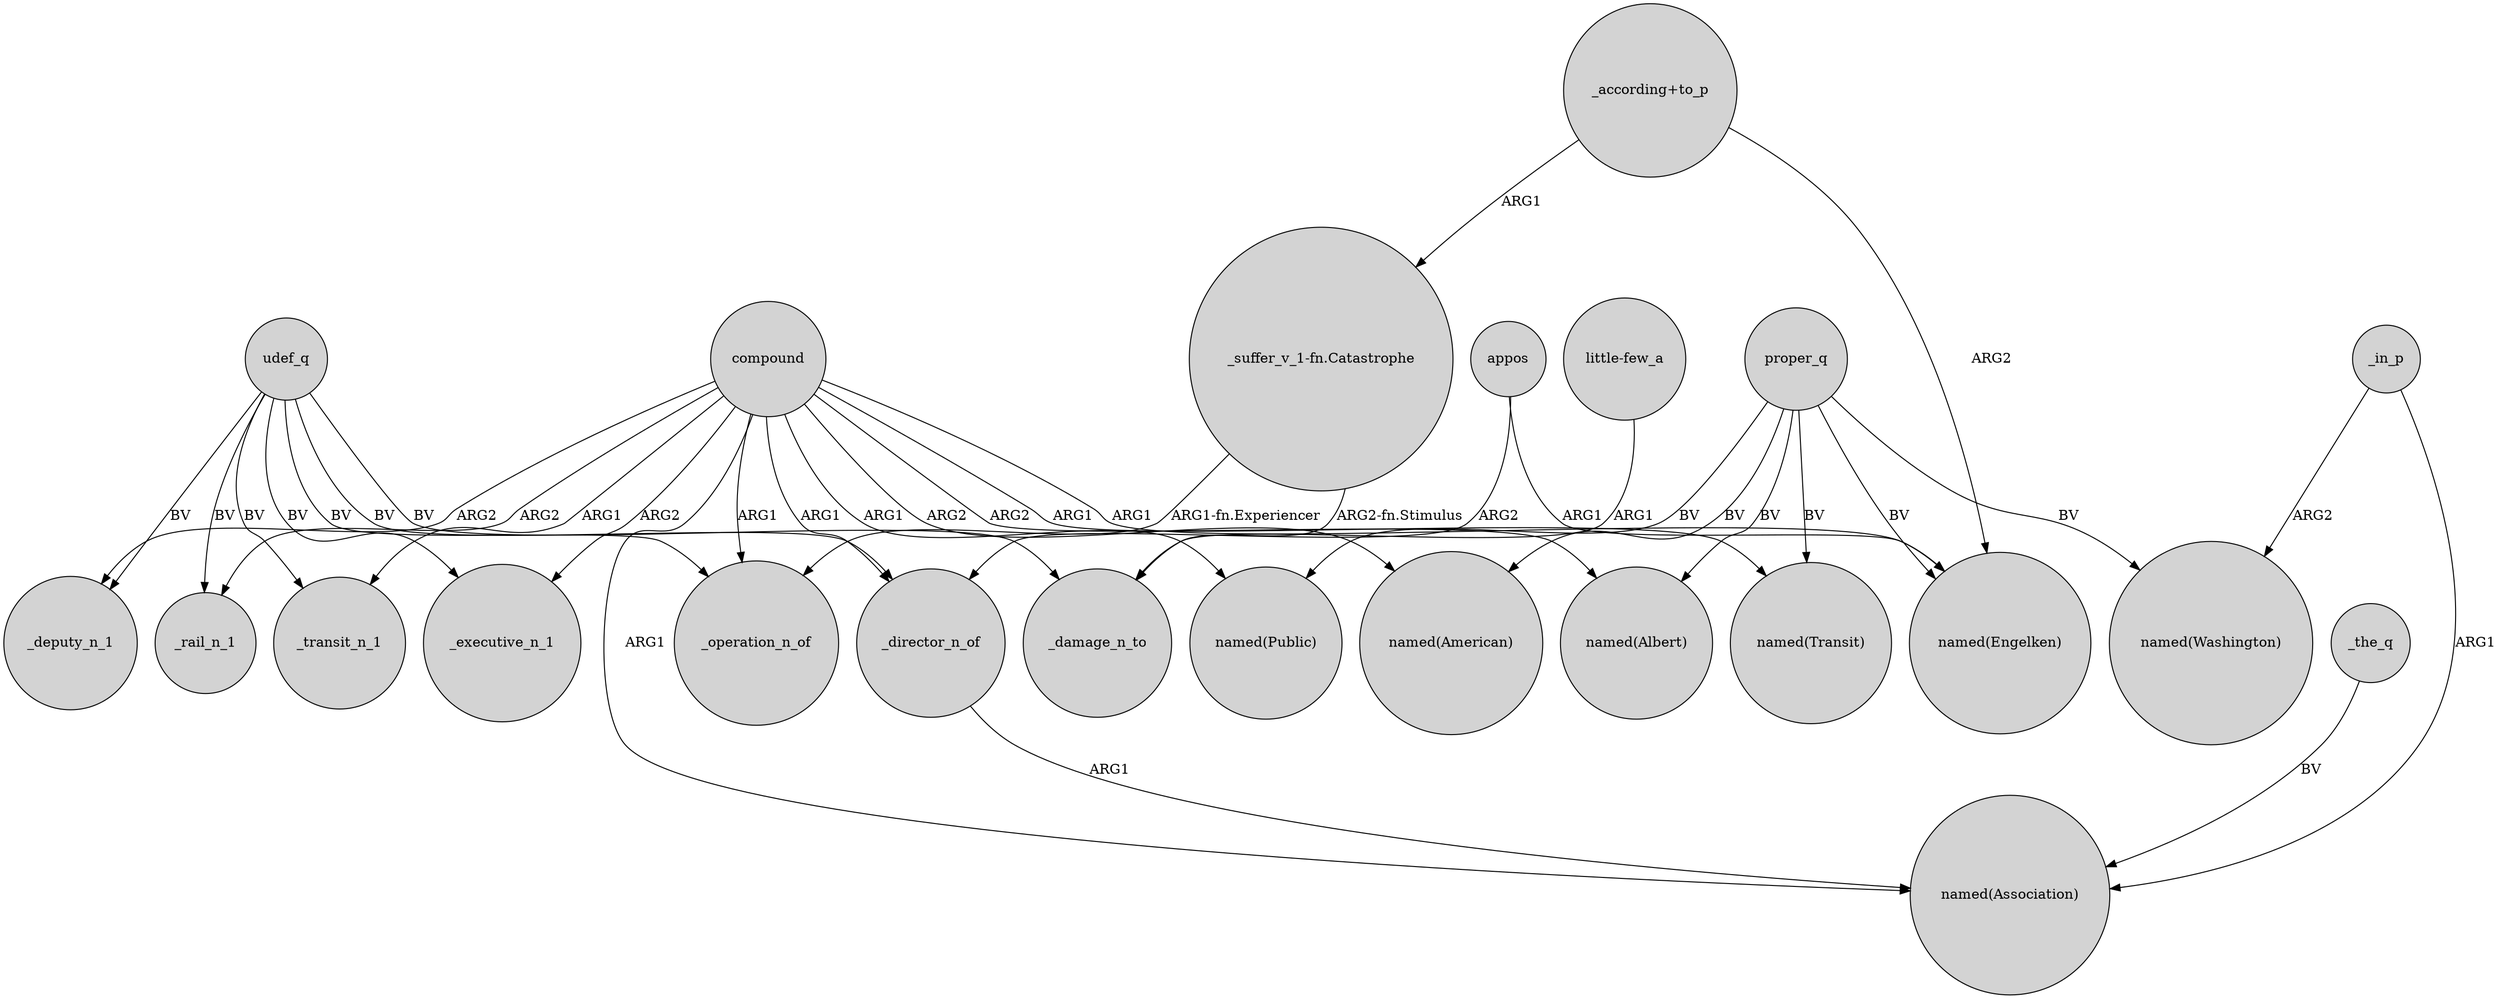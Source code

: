 digraph {
	node [shape=circle style=filled]
	udef_q -> _transit_n_1 [label=BV]
	proper_q -> "named(Transit)" [label=BV]
	compound -> _operation_n_of [label=ARG1]
	compound -> "named(Engelken)" [label=ARG1]
	compound -> _rail_n_1 [label=ARG2]
	compound -> "named(Albert)" [label=ARG2]
	"_according+to_p" -> "_suffer_v_1-fn.Catastrophe" [label=ARG1]
	udef_q -> _executive_n_1 [label=BV]
	proper_q -> "named(American)" [label=BV]
	"_suffer_v_1-fn.Catastrophe" -> _damage_n_to [label="ARG2-fn.Stimulus"]
	compound -> _deputy_n_1 [label=ARG2]
	"_according+to_p" -> "named(Engelken)" [label=ARG2]
	compound -> _transit_n_1 [label=ARG1]
	compound -> "named(American)" [label=ARG2]
	udef_q -> _rail_n_1 [label=BV]
	_director_n_of -> "named(Association)" [label=ARG1]
	proper_q -> "named(Washington)" [label=BV]
	compound -> "named(Public)" [label=ARG1]
	compound -> "named(Transit)" [label=ARG1]
	udef_q -> _deputy_n_1 [label=BV]
	udef_q -> _damage_n_to [label=BV]
	proper_q -> "named(Engelken)" [label=BV]
	proper_q -> "named(Public)" [label=BV]
	appos -> "named(Engelken)" [label=ARG1]
	proper_q -> "named(Albert)" [label=BV]
	_the_q -> "named(Association)" [label=BV]
	"_suffer_v_1-fn.Catastrophe" -> _operation_n_of [label="ARG1-fn.Experiencer"]
	"little-few_a" -> _damage_n_to [label=ARG1]
	compound -> "named(Association)" [label=ARG1]
	_in_p -> "named(Washington)" [label=ARG2]
	compound -> _director_n_of [label=ARG1]
	compound -> _executive_n_1 [label=ARG2]
	udef_q -> _operation_n_of [label=BV]
	appos -> _director_n_of [label=ARG2]
	udef_q -> _director_n_of [label=BV]
	_in_p -> "named(Association)" [label=ARG1]
}
